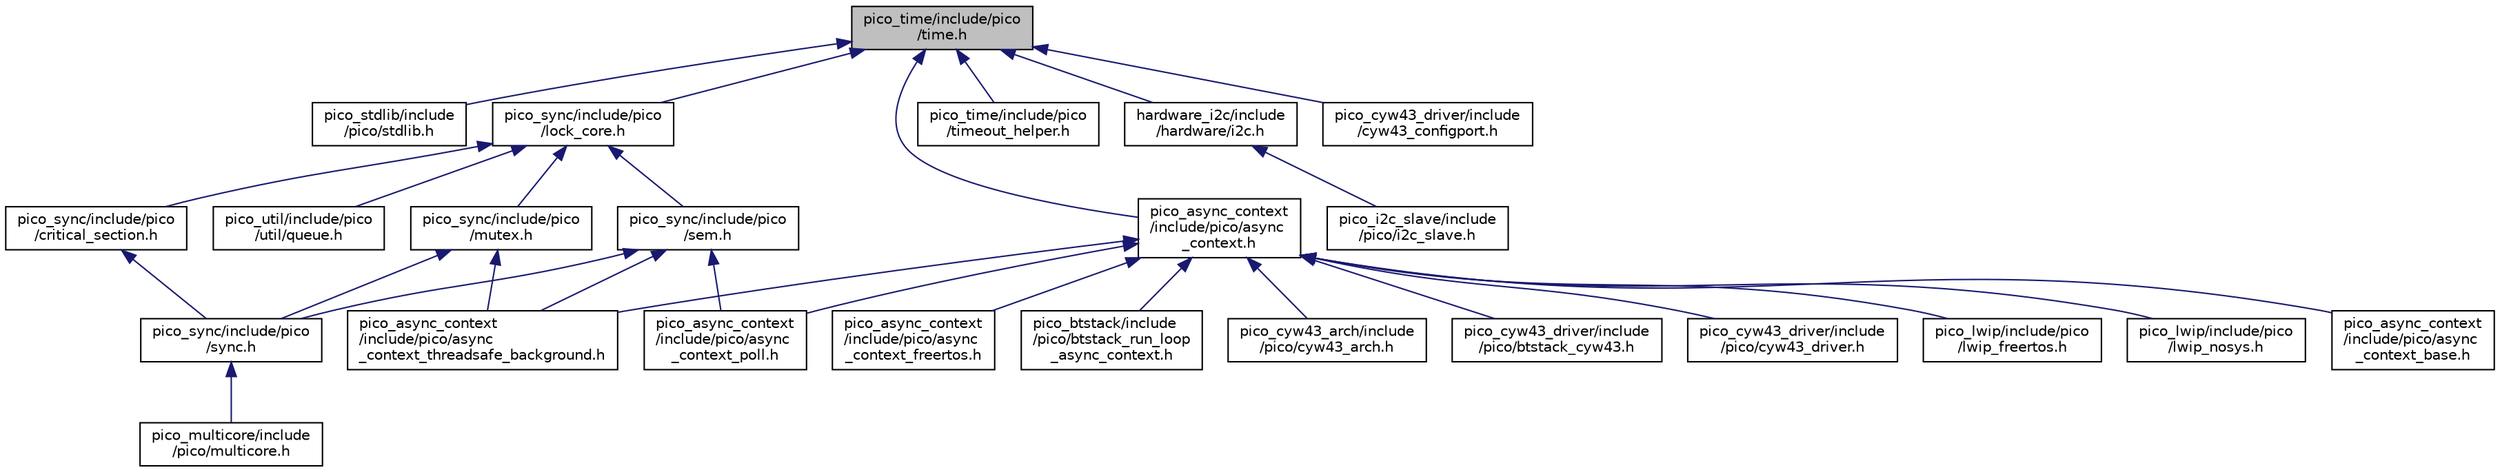 digraph "pico_time/include/pico/time.h"
{
 // LATEX_PDF_SIZE
  edge [fontname="Helvetica",fontsize="10",labelfontname="Helvetica",labelfontsize="10"];
  node [fontname="Helvetica",fontsize="10",shape=record];
  Node1 [label="pico_time/include/pico\l/time.h",height=0.2,width=0.4,color="black", fillcolor="grey75", style="filled", fontcolor="black",tooltip=" "];
  Node1 -> Node2 [dir="back",color="midnightblue",fontsize="10",style="solid",fontname="Helvetica"];
  Node2 [label="pico_stdlib/include\l/pico/stdlib.h",height=0.2,width=0.4,color="black", fillcolor="white", style="filled",URL="$stdlib_8h.html",tooltip=" "];
  Node1 -> Node3 [dir="back",color="midnightblue",fontsize="10",style="solid",fontname="Helvetica"];
  Node3 [label="pico_sync/include/pico\l/lock_core.h",height=0.2,width=0.4,color="black", fillcolor="white", style="filled",URL="$lock__core_8h.html",tooltip=" "];
  Node3 -> Node4 [dir="back",color="midnightblue",fontsize="10",style="solid",fontname="Helvetica"];
  Node4 [label="pico_sync/include/pico\l/critical_section.h",height=0.2,width=0.4,color="black", fillcolor="white", style="filled",URL="$critical__section_8h.html",tooltip=" "];
  Node4 -> Node5 [dir="back",color="midnightblue",fontsize="10",style="solid",fontname="Helvetica"];
  Node5 [label="pico_sync/include/pico\l/sync.h",height=0.2,width=0.4,color="black", fillcolor="white", style="filled",URL="$common_2pico__sync_2include_2pico_2sync_8h.html",tooltip=" "];
  Node5 -> Node6 [dir="back",color="midnightblue",fontsize="10",style="solid",fontname="Helvetica"];
  Node6 [label="pico_multicore/include\l/pico/multicore.h",height=0.2,width=0.4,color="black", fillcolor="white", style="filled",URL="$multicore_8h.html",tooltip=" "];
  Node3 -> Node7 [dir="back",color="midnightblue",fontsize="10",style="solid",fontname="Helvetica"];
  Node7 [label="pico_sync/include/pico\l/mutex.h",height=0.2,width=0.4,color="black", fillcolor="white", style="filled",URL="$mutex_8h.html",tooltip=" "];
  Node7 -> Node5 [dir="back",color="midnightblue",fontsize="10",style="solid",fontname="Helvetica"];
  Node7 -> Node8 [dir="back",color="midnightblue",fontsize="10",style="solid",fontname="Helvetica"];
  Node8 [label="pico_async_context\l/include/pico/async\l_context_threadsafe_background.h",height=0.2,width=0.4,color="black", fillcolor="white", style="filled",URL="$async__context__threadsafe__background_8h_source.html",tooltip=" "];
  Node3 -> Node9 [dir="back",color="midnightblue",fontsize="10",style="solid",fontname="Helvetica"];
  Node9 [label="pico_sync/include/pico\l/sem.h",height=0.2,width=0.4,color="black", fillcolor="white", style="filled",URL="$sem_8h.html",tooltip=" "];
  Node9 -> Node5 [dir="back",color="midnightblue",fontsize="10",style="solid",fontname="Helvetica"];
  Node9 -> Node10 [dir="back",color="midnightblue",fontsize="10",style="solid",fontname="Helvetica"];
  Node10 [label="pico_async_context\l/include/pico/async\l_context_poll.h",height=0.2,width=0.4,color="black", fillcolor="white", style="filled",URL="$async__context__poll_8h_source.html",tooltip=" "];
  Node9 -> Node8 [dir="back",color="midnightblue",fontsize="10",style="solid",fontname="Helvetica"];
  Node3 -> Node11 [dir="back",color="midnightblue",fontsize="10",style="solid",fontname="Helvetica"];
  Node11 [label="pico_util/include/pico\l/util/queue.h",height=0.2,width=0.4,color="black", fillcolor="white", style="filled",URL="$queue_8h.html",tooltip=" "];
  Node1 -> Node12 [dir="back",color="midnightblue",fontsize="10",style="solid",fontname="Helvetica"];
  Node12 [label="pico_time/include/pico\l/timeout_helper.h",height=0.2,width=0.4,color="black", fillcolor="white", style="filled",URL="$timeout__helper_8h_source.html",tooltip=" "];
  Node1 -> Node13 [dir="back",color="midnightblue",fontsize="10",style="solid",fontname="Helvetica"];
  Node13 [label="hardware_i2c/include\l/hardware/i2c.h",height=0.2,width=0.4,color="black", fillcolor="white", style="filled",URL="$rp2__common_2hardware__i2c_2include_2hardware_2i2c_8h.html",tooltip=" "];
  Node13 -> Node14 [dir="back",color="midnightblue",fontsize="10",style="solid",fontname="Helvetica"];
  Node14 [label="pico_i2c_slave/include\l/pico/i2c_slave.h",height=0.2,width=0.4,color="black", fillcolor="white", style="filled",URL="$i2c__slave_8h.html",tooltip=" "];
  Node1 -> Node15 [dir="back",color="midnightblue",fontsize="10",style="solid",fontname="Helvetica"];
  Node15 [label="pico_async_context\l/include/pico/async\l_context.h",height=0.2,width=0.4,color="black", fillcolor="white", style="filled",URL="$async__context_8h.html",tooltip=" "];
  Node15 -> Node16 [dir="back",color="midnightblue",fontsize="10",style="solid",fontname="Helvetica"];
  Node16 [label="pico_async_context\l/include/pico/async\l_context_base.h",height=0.2,width=0.4,color="black", fillcolor="white", style="filled",URL="$async__context__base_8h_source.html",tooltip=" "];
  Node15 -> Node17 [dir="back",color="midnightblue",fontsize="10",style="solid",fontname="Helvetica"];
  Node17 [label="pico_async_context\l/include/pico/async\l_context_freertos.h",height=0.2,width=0.4,color="black", fillcolor="white", style="filled",URL="$async__context__freertos_8h_source.html",tooltip=" "];
  Node15 -> Node10 [dir="back",color="midnightblue",fontsize="10",style="solid",fontname="Helvetica"];
  Node15 -> Node8 [dir="back",color="midnightblue",fontsize="10",style="solid",fontname="Helvetica"];
  Node15 -> Node18 [dir="back",color="midnightblue",fontsize="10",style="solid",fontname="Helvetica"];
  Node18 [label="pico_btstack/include\l/pico/btstack_run_loop\l_async_context.h",height=0.2,width=0.4,color="black", fillcolor="white", style="filled",URL="$btstack__run__loop__async__context_8h_source.html",tooltip=" "];
  Node15 -> Node19 [dir="back",color="midnightblue",fontsize="10",style="solid",fontname="Helvetica"];
  Node19 [label="pico_cyw43_arch/include\l/pico/cyw43_arch.h",height=0.2,width=0.4,color="black", fillcolor="white", style="filled",URL="$cyw43__arch_8h.html",tooltip=" "];
  Node15 -> Node20 [dir="back",color="midnightblue",fontsize="10",style="solid",fontname="Helvetica"];
  Node20 [label="pico_cyw43_driver/include\l/pico/btstack_cyw43.h",height=0.2,width=0.4,color="black", fillcolor="white", style="filled",URL="$btstack__cyw43_8h.html",tooltip=" "];
  Node15 -> Node21 [dir="back",color="midnightblue",fontsize="10",style="solid",fontname="Helvetica"];
  Node21 [label="pico_cyw43_driver/include\l/pico/cyw43_driver.h",height=0.2,width=0.4,color="black", fillcolor="white", style="filled",URL="$cyw43__driver_8h.html",tooltip=" "];
  Node15 -> Node22 [dir="back",color="midnightblue",fontsize="10",style="solid",fontname="Helvetica"];
  Node22 [label="pico_lwip/include/pico\l/lwip_freertos.h",height=0.2,width=0.4,color="black", fillcolor="white", style="filled",URL="$lwip__freertos_8h.html",tooltip=" "];
  Node15 -> Node23 [dir="back",color="midnightblue",fontsize="10",style="solid",fontname="Helvetica"];
  Node23 [label="pico_lwip/include/pico\l/lwip_nosys.h",height=0.2,width=0.4,color="black", fillcolor="white", style="filled",URL="$lwip__nosys_8h.html",tooltip=" "];
  Node1 -> Node24 [dir="back",color="midnightblue",fontsize="10",style="solid",fontname="Helvetica"];
  Node24 [label="pico_cyw43_driver/include\l/cyw43_configport.h",height=0.2,width=0.4,color="black", fillcolor="white", style="filled",URL="$cyw43__configport_8h_source.html",tooltip=" "];
}
